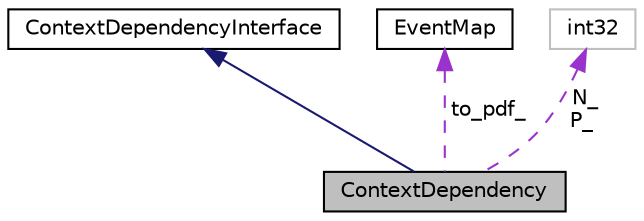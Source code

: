 digraph "ContextDependency"
{
  edge [fontname="Helvetica",fontsize="10",labelfontname="Helvetica",labelfontsize="10"];
  node [fontname="Helvetica",fontsize="10",shape=record];
  Node2 [label="ContextDependency",height=0.2,width=0.4,color="black", fillcolor="grey75", style="filled", fontcolor="black"];
  Node3 -> Node2 [dir="back",color="midnightblue",fontsize="10",style="solid",fontname="Helvetica"];
  Node3 [label="ContextDependencyInterface",height=0.2,width=0.4,color="black", fillcolor="white", style="filled",URL="$classkaldi_1_1ContextDependencyInterface.html",tooltip="context-dep-itf.h provides a link between the tree-building code in ../tree/, and the FST code in ..."];
  Node4 -> Node2 [dir="back",color="darkorchid3",fontsize="10",style="dashed",label=" to_pdf_" ,fontname="Helvetica"];
  Node4 [label="EventMap",height=0.2,width=0.4,color="black", fillcolor="white", style="filled",URL="$classkaldi_1_1EventMap.html",tooltip="A class that is capable of representing a generic mapping from EventType (which is a vector of (key..."];
  Node5 -> Node2 [dir="back",color="darkorchid3",fontsize="10",style="dashed",label=" N_\nP_" ,fontname="Helvetica"];
  Node5 [label="int32",height=0.2,width=0.4,color="grey75", fillcolor="white", style="filled"];
}
